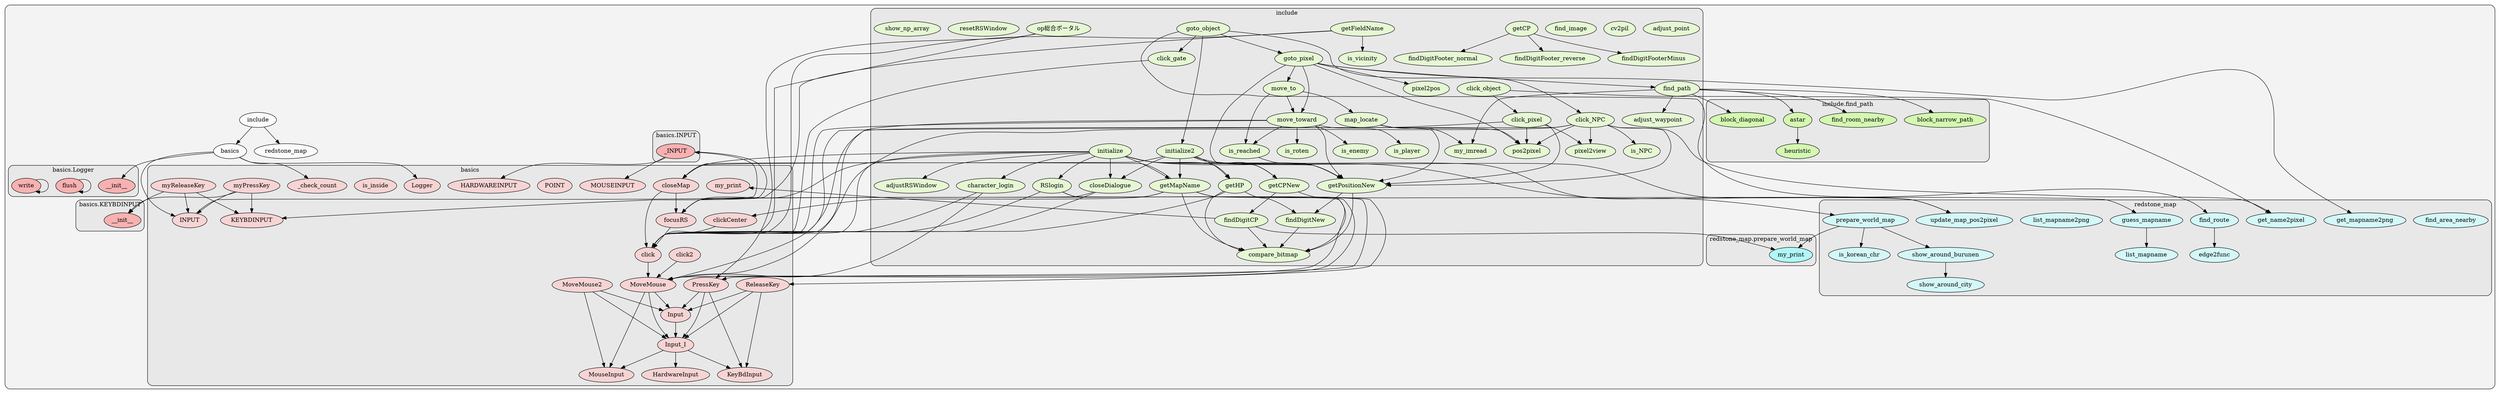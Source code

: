 digraph G {
    graph [rankdir=TB, clusterrank="local"];
    subgraph cluster_G {

        graph [style="filled,rounded",fillcolor="#80808018", label=""];
        basics [label="basics", style="filled", fillcolor="#ffffffb2", fontcolor="#000000", group="0"];
        include [label="include", style="filled", fillcolor="#ffffffb2", fontcolor="#000000", group="1"];
        redstone_map [label="redstone_map", style="filled", fillcolor="#ffffffb2", fontcolor="#000000", group="2"];
        subgraph cluster_basics {

            graph [style="filled,rounded",fillcolor="#80808018", label="basics"];
            basics__HARDWAREINPUT [label="HARDWAREINPUT", style="filled", fillcolor="#feccccb2", fontcolor="#000000", group="0"];
        }
        subgraph cluster_basics {

            graph [style="filled,rounded",fillcolor="#80808018", label="basics"];
            basics__HardwareInput [label="HardwareInput", style="filled", fillcolor="#feccccb2", fontcolor="#000000", group="0"];
        }
        subgraph cluster_basics {

            graph [style="filled,rounded",fillcolor="#80808018", label="basics"];
            basics__INPUT [label="INPUT", style="filled", fillcolor="#feccccb2", fontcolor="#000000", group="0"];
        }
        subgraph cluster_basics {

            graph [style="filled,rounded",fillcolor="#80808018", label="basics"];
            basics__Input [label="Input", style="filled", fillcolor="#feccccb2", fontcolor="#000000", group="0"];
        }
        subgraph cluster_basics {

            graph [style="filled,rounded",fillcolor="#80808018", label="basics"];
            basics__Input_I [label="Input_I", style="filled", fillcolor="#feccccb2", fontcolor="#000000", group="0"];
        }
        subgraph cluster_basics {

            graph [style="filled,rounded",fillcolor="#80808018", label="basics"];
            basics__KEYBDINPUT [label="KEYBDINPUT", style="filled", fillcolor="#feccccb2", fontcolor="#000000", group="0"];
        }
        subgraph cluster_basics {

            graph [style="filled,rounded",fillcolor="#80808018", label="basics"];
            basics__KeyBdInput [label="KeyBdInput", style="filled", fillcolor="#feccccb2", fontcolor="#000000", group="0"];
        }
        subgraph cluster_basics {

            graph [style="filled,rounded",fillcolor="#80808018", label="basics"];
            basics__Logger [label="Logger", style="filled", fillcolor="#feccccb2", fontcolor="#000000", group="0"];
        }
        subgraph cluster_basics {

            graph [style="filled,rounded",fillcolor="#80808018", label="basics"];
            basics__MOUSEINPUT [label="MOUSEINPUT", style="filled", fillcolor="#feccccb2", fontcolor="#000000", group="0"];
        }
        subgraph cluster_basics {

            graph [style="filled,rounded",fillcolor="#80808018", label="basics"];
            basics__MouseInput [label="MouseInput", style="filled", fillcolor="#feccccb2", fontcolor="#000000", group="0"];
        }
        subgraph cluster_basics {

            graph [style="filled,rounded",fillcolor="#80808018", label="basics"];
            basics__MoveMouse [label="MoveMouse", style="filled", fillcolor="#feccccb2", fontcolor="#000000", group="0"];
        }
        subgraph cluster_basics {

            graph [style="filled,rounded",fillcolor="#80808018", label="basics"];
            basics__MoveMouse2 [label="MoveMouse2", style="filled", fillcolor="#feccccb2", fontcolor="#000000", group="0"];
        }
        subgraph cluster_basics {

            graph [style="filled,rounded",fillcolor="#80808018", label="basics"];
            basics__POINT [label="POINT", style="filled", fillcolor="#feccccb2", fontcolor="#000000", group="0"];
        }
        subgraph cluster_basics {

            graph [style="filled,rounded",fillcolor="#80808018", label="basics"];
            basics__PressKey [label="PressKey", style="filled", fillcolor="#feccccb2", fontcolor="#000000", group="0"];
        }
        subgraph cluster_basics {

            graph [style="filled,rounded",fillcolor="#80808018", label="basics"];
            basics__ReleaseKey [label="ReleaseKey", style="filled", fillcolor="#feccccb2", fontcolor="#000000", group="0"];
        }
        subgraph cluster_basics {

            graph [style="filled,rounded",fillcolor="#80808018", label="basics"];
            basics___check_count [label="_check_count", style="filled", fillcolor="#feccccb2", fontcolor="#000000", group="0"];
        }
        subgraph cluster_basics {

            graph [style="filled,rounded",fillcolor="#80808018", label="basics"];
            basics__click [label="click", style="filled", fillcolor="#feccccb2", fontcolor="#000000", group="0"];
        }
        subgraph cluster_basics {

            graph [style="filled,rounded",fillcolor="#80808018", label="basics"];
            basics__click2 [label="click2", style="filled", fillcolor="#feccccb2", fontcolor="#000000", group="0"];
        }
        subgraph cluster_basics {

            graph [style="filled,rounded",fillcolor="#80808018", label="basics"];
            basics__clickCenter [label="clickCenter", style="filled", fillcolor="#feccccb2", fontcolor="#000000", group="0"];
        }
        subgraph cluster_basics {

            graph [style="filled,rounded",fillcolor="#80808018", label="basics"];
            basics__closeMap [label="closeMap", style="filled", fillcolor="#feccccb2", fontcolor="#000000", group="0"];
        }
        subgraph cluster_basics {

            graph [style="filled,rounded",fillcolor="#80808018", label="basics"];
            basics__focusRS [label="focusRS", style="filled", fillcolor="#feccccb2", fontcolor="#000000", group="0"];
        }
        subgraph cluster_basics {

            graph [style="filled,rounded",fillcolor="#80808018", label="basics"];
            basics__is_inside [label="is_inside", style="filled", fillcolor="#feccccb2", fontcolor="#000000", group="0"];
        }
        subgraph cluster_basics {

            graph [style="filled,rounded",fillcolor="#80808018", label="basics"];
            basics__myPressKey [label="myPressKey", style="filled", fillcolor="#feccccb2", fontcolor="#000000", group="0"];
        }
        subgraph cluster_basics {

            graph [style="filled,rounded",fillcolor="#80808018", label="basics"];
            basics__myReleaseKey [label="myReleaseKey", style="filled", fillcolor="#feccccb2", fontcolor="#000000", group="0"];
        }
        subgraph cluster_basics {

            graph [style="filled,rounded",fillcolor="#80808018", label="basics"];
            basics__my_print [label="my_print", style="filled", fillcolor="#feccccb2", fontcolor="#000000", group="0"];
        }
        subgraph cluster_basics__INPUT {

            graph [style="filled,rounded",fillcolor="#80808018", label="basics.INPUT"];
            basics__INPUT___INPUT [label="_INPUT", style="filled", fillcolor="#ff9999b2", fontcolor="#000000", group="0"];
        }
        subgraph cluster_basics__KEYBDINPUT {

            graph [style="filled,rounded",fillcolor="#80808018", label="basics.KEYBDINPUT"];
            basics__KEYBDINPUT____init__ [label="__init__", style="filled", fillcolor="#ff9999b2", fontcolor="#000000", group="0"];
        }
        subgraph cluster_basics__Logger {

            graph [style="filled,rounded",fillcolor="#80808018", label="basics.Logger"];
            basics__Logger____init__ [label="__init__", style="filled", fillcolor="#ff9999b2", fontcolor="#000000", group="0"];
        }
        subgraph cluster_basics__Logger {

            graph [style="filled,rounded",fillcolor="#80808018", label="basics.Logger"];
            basics__Logger__flush [label="flush", style="filled", fillcolor="#ff9999b2", fontcolor="#000000", group="0"];
        }
        subgraph cluster_basics__Logger {

            graph [style="filled,rounded",fillcolor="#80808018", label="basics.Logger"];
            basics__Logger__write [label="write", style="filled", fillcolor="#ff9999b2", fontcolor="#000000", group="0"];
        }
        subgraph cluster_include {

            graph [style="filled,rounded",fillcolor="#80808018", label="include"];
            include__RSlogin [label="RSlogin", style="filled", fillcolor="#e5feccb2", fontcolor="#000000", group="1"];
        }
        subgraph cluster_include {

            graph [style="filled,rounded",fillcolor="#80808018", label="include"];
            include__adjustRSWindow [label="adjustRSWindow", style="filled", fillcolor="#e5feccb2", fontcolor="#000000", group="1"];
        }
        subgraph cluster_include {

            graph [style="filled,rounded",fillcolor="#80808018", label="include"];
            include__adjust_point [label="adjust_point", style="filled", fillcolor="#e5feccb2", fontcolor="#000000", group="1"];
        }
        subgraph cluster_include {

            graph [style="filled,rounded",fillcolor="#80808018", label="include"];
            include__adjust_waypoint [label="adjust_waypoint", style="filled", fillcolor="#e5feccb2", fontcolor="#000000", group="1"];
        }
        subgraph cluster_include {

            graph [style="filled,rounded",fillcolor="#80808018", label="include"];
            include__character_login [label="character_login", style="filled", fillcolor="#e5feccb2", fontcolor="#000000", group="1"];
        }
        subgraph cluster_include {

            graph [style="filled,rounded",fillcolor="#80808018", label="include"];
            include__click_NPC [label="click_NPC", style="filled", fillcolor="#e5feccb2", fontcolor="#000000", group="1"];
        }
        subgraph cluster_include {

            graph [style="filled,rounded",fillcolor="#80808018", label="include"];
            include__click_gate [label="click_gate", style="filled", fillcolor="#e5feccb2", fontcolor="#000000", group="1"];
        }
        subgraph cluster_include {

            graph [style="filled,rounded",fillcolor="#80808018", label="include"];
            include__click_object [label="click_object", style="filled", fillcolor="#e5feccb2", fontcolor="#000000", group="1"];
        }
        subgraph cluster_include {

            graph [style="filled,rounded",fillcolor="#80808018", label="include"];
            include__click_pixel [label="click_pixel", style="filled", fillcolor="#e5feccb2", fontcolor="#000000", group="1"];
        }
        subgraph cluster_include {

            graph [style="filled,rounded",fillcolor="#80808018", label="include"];
            include__closeDialogue [label="closeDialogue", style="filled", fillcolor="#e5feccb2", fontcolor="#000000", group="1"];
        }
        subgraph cluster_include {

            graph [style="filled,rounded",fillcolor="#80808018", label="include"];
            include__compare_bitmap [label="compare_bitmap", style="filled", fillcolor="#e5feccb2", fontcolor="#000000", group="1"];
        }
        subgraph cluster_include {

            graph [style="filled,rounded",fillcolor="#80808018", label="include"];
            include__cv2pil [label="cv2pil", style="filled", fillcolor="#e5feccb2", fontcolor="#000000", group="1"];
        }
        subgraph cluster_include {

            graph [style="filled,rounded",fillcolor="#80808018", label="include"];
            include__findDigitCP [label="findDigitCP", style="filled", fillcolor="#e5feccb2", fontcolor="#000000", group="1"];
        }
        subgraph cluster_include {

            graph [style="filled,rounded",fillcolor="#80808018", label="include"];
            include__findDigitFooterMinus [label="findDigitFooterMinus", style="filled", fillcolor="#e5feccb2", fontcolor="#000000", group="1"];
        }
        subgraph cluster_include {

            graph [style="filled,rounded",fillcolor="#80808018", label="include"];
            include__findDigitFooter_normal [label="findDigitFooter_normal", style="filled", fillcolor="#e5feccb2", fontcolor="#000000", group="1"];
        }
        subgraph cluster_include {

            graph [style="filled,rounded",fillcolor="#80808018", label="include"];
            include__findDigitFooter_reverse [label="findDigitFooter_reverse", style="filled", fillcolor="#e5feccb2", fontcolor="#000000", group="1"];
        }
        subgraph cluster_include {

            graph [style="filled,rounded",fillcolor="#80808018", label="include"];
            include__findDigitNew [label="findDigitNew", style="filled", fillcolor="#e5feccb2", fontcolor="#000000", group="1"];
        }
        subgraph cluster_include {

            graph [style="filled,rounded",fillcolor="#80808018", label="include"];
            include__find_image [label="find_image", style="filled", fillcolor="#e5feccb2", fontcolor="#000000", group="1"];
        }
        subgraph cluster_include {

            graph [style="filled,rounded",fillcolor="#80808018", label="include"];
            include__find_path [label="find_path", style="filled", fillcolor="#e5feccb2", fontcolor="#000000", group="1"];
        }
        subgraph cluster_include {

            graph [style="filled,rounded",fillcolor="#80808018", label="include"];
            include__getCP [label="getCP", style="filled", fillcolor="#e5feccb2", fontcolor="#000000", group="1"];
        }
        subgraph cluster_include {

            graph [style="filled,rounded",fillcolor="#80808018", label="include"];
            include__getCPNew [label="getCPNew", style="filled", fillcolor="#e5feccb2", fontcolor="#000000", group="1"];
        }
        subgraph cluster_include {

            graph [style="filled,rounded",fillcolor="#80808018", label="include"];
            include__getFieldName [label="getFieldName", style="filled", fillcolor="#e5feccb2", fontcolor="#000000", group="1"];
        }
        subgraph cluster_include {

            graph [style="filled,rounded",fillcolor="#80808018", label="include"];
            include__getHP [label="getHP", style="filled", fillcolor="#e5feccb2", fontcolor="#000000", group="1"];
        }
        subgraph cluster_include {

            graph [style="filled,rounded",fillcolor="#80808018", label="include"];
            include__getMapName [label="getMapName", style="filled", fillcolor="#e5feccb2", fontcolor="#000000", group="1"];
        }
        subgraph cluster_include {

            graph [style="filled,rounded",fillcolor="#80808018", label="include"];
            include__getPositionNew [label="getPositionNew", style="filled", fillcolor="#e5feccb2", fontcolor="#000000", group="1"];
        }
        subgraph cluster_include {

            graph [style="filled,rounded",fillcolor="#80808018", label="include"];
            include__goto_object [label="goto_object", style="filled", fillcolor="#e5feccb2", fontcolor="#000000", group="1"];
        }
        subgraph cluster_include {

            graph [style="filled,rounded",fillcolor="#80808018", label="include"];
            include__goto_pixel [label="goto_pixel", style="filled", fillcolor="#e5feccb2", fontcolor="#000000", group="1"];
        }
        subgraph cluster_include {

            graph [style="filled,rounded",fillcolor="#80808018", label="include"];
            include__initialize [label="initialize", style="filled", fillcolor="#e5feccb2", fontcolor="#000000", group="1"];
        }
        subgraph cluster_include {

            graph [style="filled,rounded",fillcolor="#80808018", label="include"];
            include__initialize2 [label="initialize2", style="filled", fillcolor="#e5feccb2", fontcolor="#000000", group="1"];
        }
        subgraph cluster_include {

            graph [style="filled,rounded",fillcolor="#80808018", label="include"];
            include__is_NPC [label="is_NPC", style="filled", fillcolor="#e5feccb2", fontcolor="#000000", group="1"];
        }
        subgraph cluster_include {

            graph [style="filled,rounded",fillcolor="#80808018", label="include"];
            include__is_enemy [label="is_enemy", style="filled", fillcolor="#e5feccb2", fontcolor="#000000", group="1"];
        }
        subgraph cluster_include {

            graph [style="filled,rounded",fillcolor="#80808018", label="include"];
            include__is_player [label="is_player", style="filled", fillcolor="#e5feccb2", fontcolor="#000000", group="1"];
        }
        subgraph cluster_include {

            graph [style="filled,rounded",fillcolor="#80808018", label="include"];
            include__is_reached [label="is_reached", style="filled", fillcolor="#e5feccb2", fontcolor="#000000", group="1"];
        }
        subgraph cluster_include {

            graph [style="filled,rounded",fillcolor="#80808018", label="include"];
            include__is_roten [label="is_roten", style="filled", fillcolor="#e5feccb2", fontcolor="#000000", group="1"];
        }
        subgraph cluster_include {

            graph [style="filled,rounded",fillcolor="#80808018", label="include"];
            include__is_vicinity [label="is_vicinity", style="filled", fillcolor="#e5feccb2", fontcolor="#000000", group="1"];
        }
        subgraph cluster_include {

            graph [style="filled,rounded",fillcolor="#80808018", label="include"];
            include__map_locate [label="map_locate", style="filled", fillcolor="#e5feccb2", fontcolor="#000000", group="1"];
        }
        subgraph cluster_include {

            graph [style="filled,rounded",fillcolor="#80808018", label="include"];
            include__move_to [label="move_to", style="filled", fillcolor="#e5feccb2", fontcolor="#000000", group="1"];
        }
        subgraph cluster_include {

            graph [style="filled,rounded",fillcolor="#80808018", label="include"];
            include__move_toward [label="move_toward", style="filled", fillcolor="#e5feccb2", fontcolor="#000000", group="1"];
        }
        subgraph cluster_include {

            graph [style="filled,rounded",fillcolor="#80808018", label="include"];
            include__my_imread [label="my_imread", style="filled", fillcolor="#e5feccb2", fontcolor="#000000", group="1"];
        }
        subgraph cluster_include {

            graph [style="filled,rounded",fillcolor="#80808018", label="include"];
            include__op総合ポータル [label="op総合ポータル", style="filled", fillcolor="#e5feccb2", fontcolor="#000000", group="1"];
        }
        subgraph cluster_include {

            graph [style="filled,rounded",fillcolor="#80808018", label="include"];
            include__pixel2pos [label="pixel2pos", style="filled", fillcolor="#e5feccb2", fontcolor="#000000", group="1"];
        }
        subgraph cluster_include {

            graph [style="filled,rounded",fillcolor="#80808018", label="include"];
            include__pixel2view [label="pixel2view", style="filled", fillcolor="#e5feccb2", fontcolor="#000000", group="1"];
        }
        subgraph cluster_include {

            graph [style="filled,rounded",fillcolor="#80808018", label="include"];
            include__pos2pixel [label="pos2pixel", style="filled", fillcolor="#e5feccb2", fontcolor="#000000", group="1"];
        }
        subgraph cluster_include {

            graph [style="filled,rounded",fillcolor="#80808018", label="include"];
            include__resetRSWindow [label="resetRSWindow", style="filled", fillcolor="#e5feccb2", fontcolor="#000000", group="1"];
        }
        subgraph cluster_include {

            graph [style="filled,rounded",fillcolor="#80808018", label="include"];
            include__show_np_array [label="show_np_array", style="filled", fillcolor="#e5feccb2", fontcolor="#000000", group="1"];
        }
        subgraph cluster_include__find_path {

            graph [style="filled,rounded",fillcolor="#80808018", label="include.find_path"];
            include__find_path__astar [label="astar", style="filled", fillcolor="#ccff99b2", fontcolor="#000000", group="1"];
        }
        subgraph cluster_include__find_path {

            graph [style="filled,rounded",fillcolor="#80808018", label="include.find_path"];
            include__find_path__block_diagonal [label="block_diagonal", style="filled", fillcolor="#ccff99b2", fontcolor="#000000", group="1"];
        }
        subgraph cluster_include__find_path {

            graph [style="filled,rounded",fillcolor="#80808018", label="include.find_path"];
            include__find_path__block_narrow_path [label="block_narrow_path", style="filled", fillcolor="#ccff99b2", fontcolor="#000000", group="1"];
        }
        subgraph cluster_include__find_path {

            graph [style="filled,rounded",fillcolor="#80808018", label="include.find_path"];
            include__find_path__find_room_nearby [label="find_room_nearby", style="filled", fillcolor="#ccff99b2", fontcolor="#000000", group="1"];
        }
        subgraph cluster_include__find_path {

            graph [style="filled,rounded",fillcolor="#80808018", label="include.find_path"];
            include__find_path__heuristic [label="heuristic", style="filled", fillcolor="#ccff99b2", fontcolor="#000000", group="1"];
        }
        subgraph cluster_redstone_map {

            graph [style="filled,rounded",fillcolor="#80808018", label="redstone_map"];
            redstone_map__edge2func [label="edge2func", style="filled", fillcolor="#ccfefeb2", fontcolor="#000000", group="2"];
        }
        subgraph cluster_redstone_map {

            graph [style="filled,rounded",fillcolor="#80808018", label="redstone_map"];
            redstone_map__find_area_nearby [label="find_area_nearby", style="filled", fillcolor="#ccfefeb2", fontcolor="#000000", group="2"];
        }
        subgraph cluster_redstone_map {

            graph [style="filled,rounded",fillcolor="#80808018", label="redstone_map"];
            redstone_map__find_route [label="find_route", style="filled", fillcolor="#ccfefeb2", fontcolor="#000000", group="2"];
        }
        subgraph cluster_redstone_map {

            graph [style="filled,rounded",fillcolor="#80808018", label="redstone_map"];
            redstone_map__get_mapname2png [label="get_mapname2png", style="filled", fillcolor="#ccfefeb2", fontcolor="#000000", group="2"];
        }
        subgraph cluster_redstone_map {

            graph [style="filled,rounded",fillcolor="#80808018", label="redstone_map"];
            redstone_map__get_name2pixel [label="get_name2pixel", style="filled", fillcolor="#ccfefeb2", fontcolor="#000000", group="2"];
        }
        subgraph cluster_redstone_map {

            graph [style="filled,rounded",fillcolor="#80808018", label="redstone_map"];
            redstone_map__guess_mapname [label="guess_mapname", style="filled", fillcolor="#ccfefeb2", fontcolor="#000000", group="2"];
        }
        subgraph cluster_redstone_map {

            graph [style="filled,rounded",fillcolor="#80808018", label="redstone_map"];
            redstone_map__is_korean_chr [label="is_korean_chr", style="filled", fillcolor="#ccfefeb2", fontcolor="#000000", group="2"];
        }
        subgraph cluster_redstone_map {

            graph [style="filled,rounded",fillcolor="#80808018", label="redstone_map"];
            redstone_map__list_mapname [label="list_mapname", style="filled", fillcolor="#ccfefeb2", fontcolor="#000000", group="2"];
        }
        subgraph cluster_redstone_map {

            graph [style="filled,rounded",fillcolor="#80808018", label="redstone_map"];
            redstone_map__list_mapname2png [label="list_mapname2png", style="filled", fillcolor="#ccfefeb2", fontcolor="#000000", group="2"];
        }
        subgraph cluster_redstone_map {

            graph [style="filled,rounded",fillcolor="#80808018", label="redstone_map"];
            redstone_map__prepare_world_map [label="prepare_world_map", style="filled", fillcolor="#ccfefeb2", fontcolor="#000000", group="2"];
        }
        subgraph cluster_redstone_map {

            graph [style="filled,rounded",fillcolor="#80808018", label="redstone_map"];
            redstone_map__show_around_burunen [label="show_around_burunen", style="filled", fillcolor="#ccfefeb2", fontcolor="#000000", group="2"];
        }
        subgraph cluster_redstone_map {

            graph [style="filled,rounded",fillcolor="#80808018", label="redstone_map"];
            redstone_map__show_around_city [label="show_around_city", style="filled", fillcolor="#ccfefeb2", fontcolor="#000000", group="2"];
        }
        subgraph cluster_redstone_map {

            graph [style="filled,rounded",fillcolor="#80808018", label="redstone_map"];
            redstone_map__update_map_pos2pixel [label="update_map_pos2pixel", style="filled", fillcolor="#ccfefeb2", fontcolor="#000000", group="2"];
        }
        subgraph cluster_redstone_map__prepare_world_map {

            graph [style="filled,rounded",fillcolor="#80808018", label="redstone_map.prepare_world_map"];
            redstone_map__prepare_world_map__my_print [label="my_print", style="filled", fillcolor="#99feffb2", fontcolor="#000000", group="2"];
        }
    }
        include -> basics [style="solid", color="#000000"];
        include -> redstone_map [style="solid", color="#000000"];
        include__closeDialogue -> basics__focusRS [style="solid", color="#000000"];
        include__closeDialogue -> basics__click [style="solid", color="#000000"];
        include__getFieldName -> include__is_vicinity [style="solid", color="#000000"];
        include__getFieldName -> basics__focusRS [style="solid", color="#000000"];
        include__getFieldName -> basics__click [style="solid", color="#000000"];
        include__getMapName -> basics__MoveMouse [style="solid", color="#000000"];
        include__getMapName -> redstone_map__guess_mapname [style="solid", color="#000000"];
        include__getMapName -> basics__focusRS [style="solid", color="#000000"];
        include__getMapName -> basics__clickCenter [style="solid", color="#000000"];
        include__getMapName -> basics__closeMap [style="solid", color="#000000"];
        include__getMapName -> include__compare_bitmap [style="solid", color="#000000"];
        include__character_login -> basics__MoveMouse [style="solid", color="#000000"];
        include__character_login -> basics__click [style="solid", color="#000000"];
        include__findDigitNew -> include__compare_bitmap [style="solid", color="#000000"];
        include__getPositionNew -> include__findDigitNew [style="solid", color="#000000"];
        include__getPositionNew -> include__compare_bitmap [style="solid", color="#000000"];
        include__getHP -> include__findDigitNew [style="solid", color="#000000"];
        include__getHP -> basics__click [style="solid", color="#000000"];
        include__getHP -> include__compare_bitmap [style="solid", color="#000000"];
        include__findDigitCP -> redstone_map__prepare_world_map__my_print [style="solid", color="#000000"];
        include__findDigitCP -> include__compare_bitmap [style="solid", color="#000000"];
        include__findDigitCP -> basics__my_print [style="solid", color="#000000"];
        include__getCPNew -> include__findDigitCP [style="solid", color="#000000"];
        include__getCPNew -> include__compare_bitmap [style="solid", color="#000000"];
        include__getCP -> include__findDigitFooter_normal [style="solid", color="#000000"];
        include__getCP -> include__findDigitFooter_reverse [style="solid", color="#000000"];
        include__getCP -> include__findDigitFooterMinus [style="solid", color="#000000"];
        include__map_locate -> include__getPositionNew [style="solid", color="#000000"];
        include__map_locate -> include__my_imread [style="solid", color="#000000"];
        include__map_locate -> include__pos2pixel [style="solid", color="#000000"];
        include__goto_object -> redstone_map__find_route [style="solid", color="#000000"];
        include__goto_object -> include__initialize2 [style="solid", color="#000000"];
        include__goto_object -> include__click_NPC [style="solid", color="#000000"];
        include__goto_object -> include__click_gate [style="solid", color="#000000"];
        include__goto_object -> include__goto_pixel [style="solid", color="#000000"];
        include__goto_pixel -> include__getPositionNew [style="solid", color="#000000"];
        include__goto_pixel -> redstone_map__get_mapname2png [style="solid", color="#000000"];
        include__goto_pixel -> include__pos2pixel [style="solid", color="#000000"];
        include__goto_pixel -> include__pixel2pos [style="solid", color="#000000"];
        include__goto_pixel -> include__find_path [style="solid", color="#000000"];
        include__goto_pixel -> include__move_toward [style="solid", color="#000000"];
        include__goto_pixel -> include__move_to [style="solid", color="#000000"];
        include__find_path -> include__find_path__astar [style="solid", color="#000000"];
        include__find_path -> include__adjust_waypoint [style="solid", color="#000000"];
        include__find_path -> include__my_imread [style="solid", color="#000000"];
        include__find_path -> include__find_path__find_room_nearby [style="solid", color="#000000"];
        include__find_path -> include__find_path__block_diagonal [style="solid", color="#000000"];
        include__find_path -> include__find_path__block_narrow_path [style="solid", color="#000000"];
        include__find_path__astar -> include__find_path__heuristic [style="solid", color="#000000"];
        include__is_reached -> include__getPositionNew [style="solid", color="#000000"];
        include__click_gate -> basics__click [style="solid", color="#000000"];
        include__click_object -> include__click_pixel [style="solid", color="#000000"];
        include__click_object -> redstone_map__get_name2pixel [style="solid", color="#000000"];
        include__click_pixel -> include__getPositionNew [style="solid", color="#000000"];
        include__click_pixel -> include__pixel2view [style="solid", color="#000000"];
        include__click_pixel -> basics__click [style="solid", color="#000000"];
        include__click_pixel -> include__pos2pixel [style="solid", color="#000000"];
        include__click_NPC -> include__getPositionNew [style="solid", color="#000000"];
        include__click_NPC -> basics__MoveMouse [style="solid", color="#000000"];
        include__click_NPC -> include__pixel2view [style="solid", color="#000000"];
        include__click_NPC -> redstone_map__get_name2pixel [style="solid", color="#000000"];
        include__click_NPC -> basics__click [style="solid", color="#000000"];
        include__click_NPC -> include__is_NPC [style="solid", color="#000000"];
        include__click_NPC -> include__pos2pixel [style="solid", color="#000000"];
        include__move_toward -> include__getPositionNew [style="solid", color="#000000"];
        include__move_toward -> basics__MoveMouse [style="solid", color="#000000"];
        include__move_toward -> basics__click [style="solid", color="#000000"];
        include__move_toward -> include__is_roten [style="solid", color="#000000"];
        include__move_toward -> include__is_reached [style="solid", color="#000000"];
        include__move_toward -> include__is_player [style="solid", color="#000000"];
        include__move_toward -> include__is_enemy [style="solid", color="#000000"];
        include__move_to -> include__is_reached [style="solid", color="#000000"];
        include__move_to -> include__map_locate [style="solid", color="#000000"];
        include__move_to -> include__move_toward [style="solid", color="#000000"];
        include__RSlogin -> basics__ReleaseKey [style="solid", color="#000000"];
        include__RSlogin -> basics__MoveMouse [style="solid", color="#000000"];
        include__RSlogin -> basics__click [style="solid", color="#000000"];
        include__RSlogin -> basics__PressKey [style="solid", color="#000000"];
        include__initialize2 -> include__getPositionNew [style="solid", color="#000000"];
        include__initialize2 -> include__closeDialogue [style="solid", color="#000000"];
        include__initialize2 -> include__getCPNew [style="solid", color="#000000"];
        include__initialize2 -> basics__closeMap [style="solid", color="#000000"];
        include__initialize2 -> include__getHP [style="solid", color="#000000"];
        include__initialize2 -> redstone_map__update_map_pos2pixel [style="solid", color="#000000"];
        include__initialize2 -> include__getMapName [style="solid", color="#000000"];
        include__initialize -> include__closeDialogue [style="solid", color="#000000"];
        include__initialize -> include__getMapName [style="solid", color="#000000"];
        include__initialize -> include__getPositionNew [style="solid", color="#000000"];
        include__initialize -> include__adjustRSWindow [style="solid", color="#000000"];
        include__initialize -> basics__click [style="solid", color="#000000"];
        include__initialize -> include__getHP [style="solid", color="#000000"];
        include__initialize -> include__character_login [style="solid", color="#000000"];
        include__initialize -> redstone_map__update_map_pos2pixel [style="solid", color="#000000"];
        include__initialize -> basics__focusRS [style="solid", color="#000000"];
        include__initialize -> include__RSlogin [style="solid", color="#000000"];
        include__initialize -> basics__closeMap [style="solid", color="#000000"];
        include__initialize -> redstone_map__prepare_world_map [style="solid", color="#000000"];
        include__initialize -> include__getCPNew [style="solid", color="#000000"];
        include__op総合ポータル -> basics__click [style="solid", color="#000000"];
        include__op総合ポータル -> basics__PressKey [style="solid", color="#000000"];
        basics -> basics__Logger____init__ [style="solid", color="#000000"];
        basics -> basics__INPUT [style="solid", color="#000000"];
        basics -> basics___check_count [style="solid", color="#000000"];
        basics -> basics__Logger [style="solid", color="#000000"];
        basics__Logger__write -> basics__Logger__write [style="solid", color="#000000"];
        basics__Logger__flush -> basics__Logger__flush [style="solid", color="#000000"];
        basics__Input_I -> basics__MouseInput [style="solid", color="#000000"];
        basics__Input_I -> basics__HardwareInput [style="solid", color="#000000"];
        basics__Input_I -> basics__KeyBdInput [style="solid", color="#000000"];
        basics__Input -> basics__Input_I [style="solid", color="#000000"];
        basics__PressKey -> basics__Input_I [style="solid", color="#000000"];
        basics__PressKey -> basics__Input [style="solid", color="#000000"];
        basics__PressKey -> basics__KeyBdInput [style="solid", color="#000000"];
        basics__ReleaseKey -> basics__Input_I [style="solid", color="#000000"];
        basics__ReleaseKey -> basics__Input [style="solid", color="#000000"];
        basics__ReleaseKey -> basics__KeyBdInput [style="solid", color="#000000"];
        basics__MoveMouse -> basics__MouseInput [style="solid", color="#000000"];
        basics__MoveMouse -> basics__Input_I [style="solid", color="#000000"];
        basics__MoveMouse -> basics__Input [style="solid", color="#000000"];
        basics__MoveMouse2 -> basics__MouseInput [style="solid", color="#000000"];
        basics__MoveMouse2 -> basics__Input_I [style="solid", color="#000000"];
        basics__MoveMouse2 -> basics__Input [style="solid", color="#000000"];
        basics__INPUT -> basics__INPUT___INPUT [style="solid", color="#000000"];
        basics__INPUT___INPUT -> basics__HARDWAREINPUT [style="solid", color="#000000"];
        basics__INPUT___INPUT -> basics__MOUSEINPUT [style="solid", color="#000000"];
        basics__INPUT___INPUT -> basics__KEYBDINPUT [style="solid", color="#000000"];
        basics__myPressKey -> basics__KEYBDINPUT____init__ [style="solid", color="#000000"];
        basics__myPressKey -> basics__INPUT [style="solid", color="#000000"];
        basics__myPressKey -> basics__KEYBDINPUT [style="solid", color="#000000"];
        basics__myReleaseKey -> basics__KEYBDINPUT____init__ [style="solid", color="#000000"];
        basics__myReleaseKey -> basics__INPUT [style="solid", color="#000000"];
        basics__myReleaseKey -> basics__KEYBDINPUT [style="solid", color="#000000"];
        basics__click -> basics__MoveMouse [style="solid", color="#000000"];
        basics__click2 -> basics__MoveMouse [style="solid", color="#000000"];
        basics__focusRS -> basics__click [style="solid", color="#000000"];
        basics__clickCenter -> basics__click [style="solid", color="#000000"];
        basics__closeMap -> basics__focusRS [style="solid", color="#000000"];
        basics__closeMap -> basics__click [style="solid", color="#000000"];
        redstone_map__prepare_world_map -> redstone_map__is_korean_chr [style="solid", color="#000000"];
        redstone_map__prepare_world_map -> redstone_map__show_around_burunen [style="solid", color="#000000"];
        redstone_map__prepare_world_map -> redstone_map__prepare_world_map__my_print [style="solid", color="#000000"];
        redstone_map__show_around_burunen -> redstone_map__show_around_city [style="solid", color="#000000"];
        redstone_map__guess_mapname -> redstone_map__list_mapname [style="solid", color="#000000"];
        redstone_map__find_route -> redstone_map__edge2func [style="solid", color="#000000"];
    }
